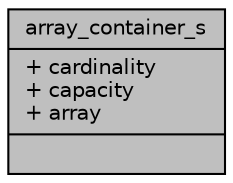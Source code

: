 digraph "array_container_s"
{
 // LATEX_PDF_SIZE
  edge [fontname="Helvetica",fontsize="10",labelfontname="Helvetica",labelfontsize="10"];
  node [fontname="Helvetica",fontsize="10",shape=record];
  Node1 [label="{array_container_s\n|+ cardinality\l+ capacity\l+ array\l|}",height=0.2,width=0.4,color="black", fillcolor="grey75", style="filled", fontcolor="black",tooltip=" "];
}
